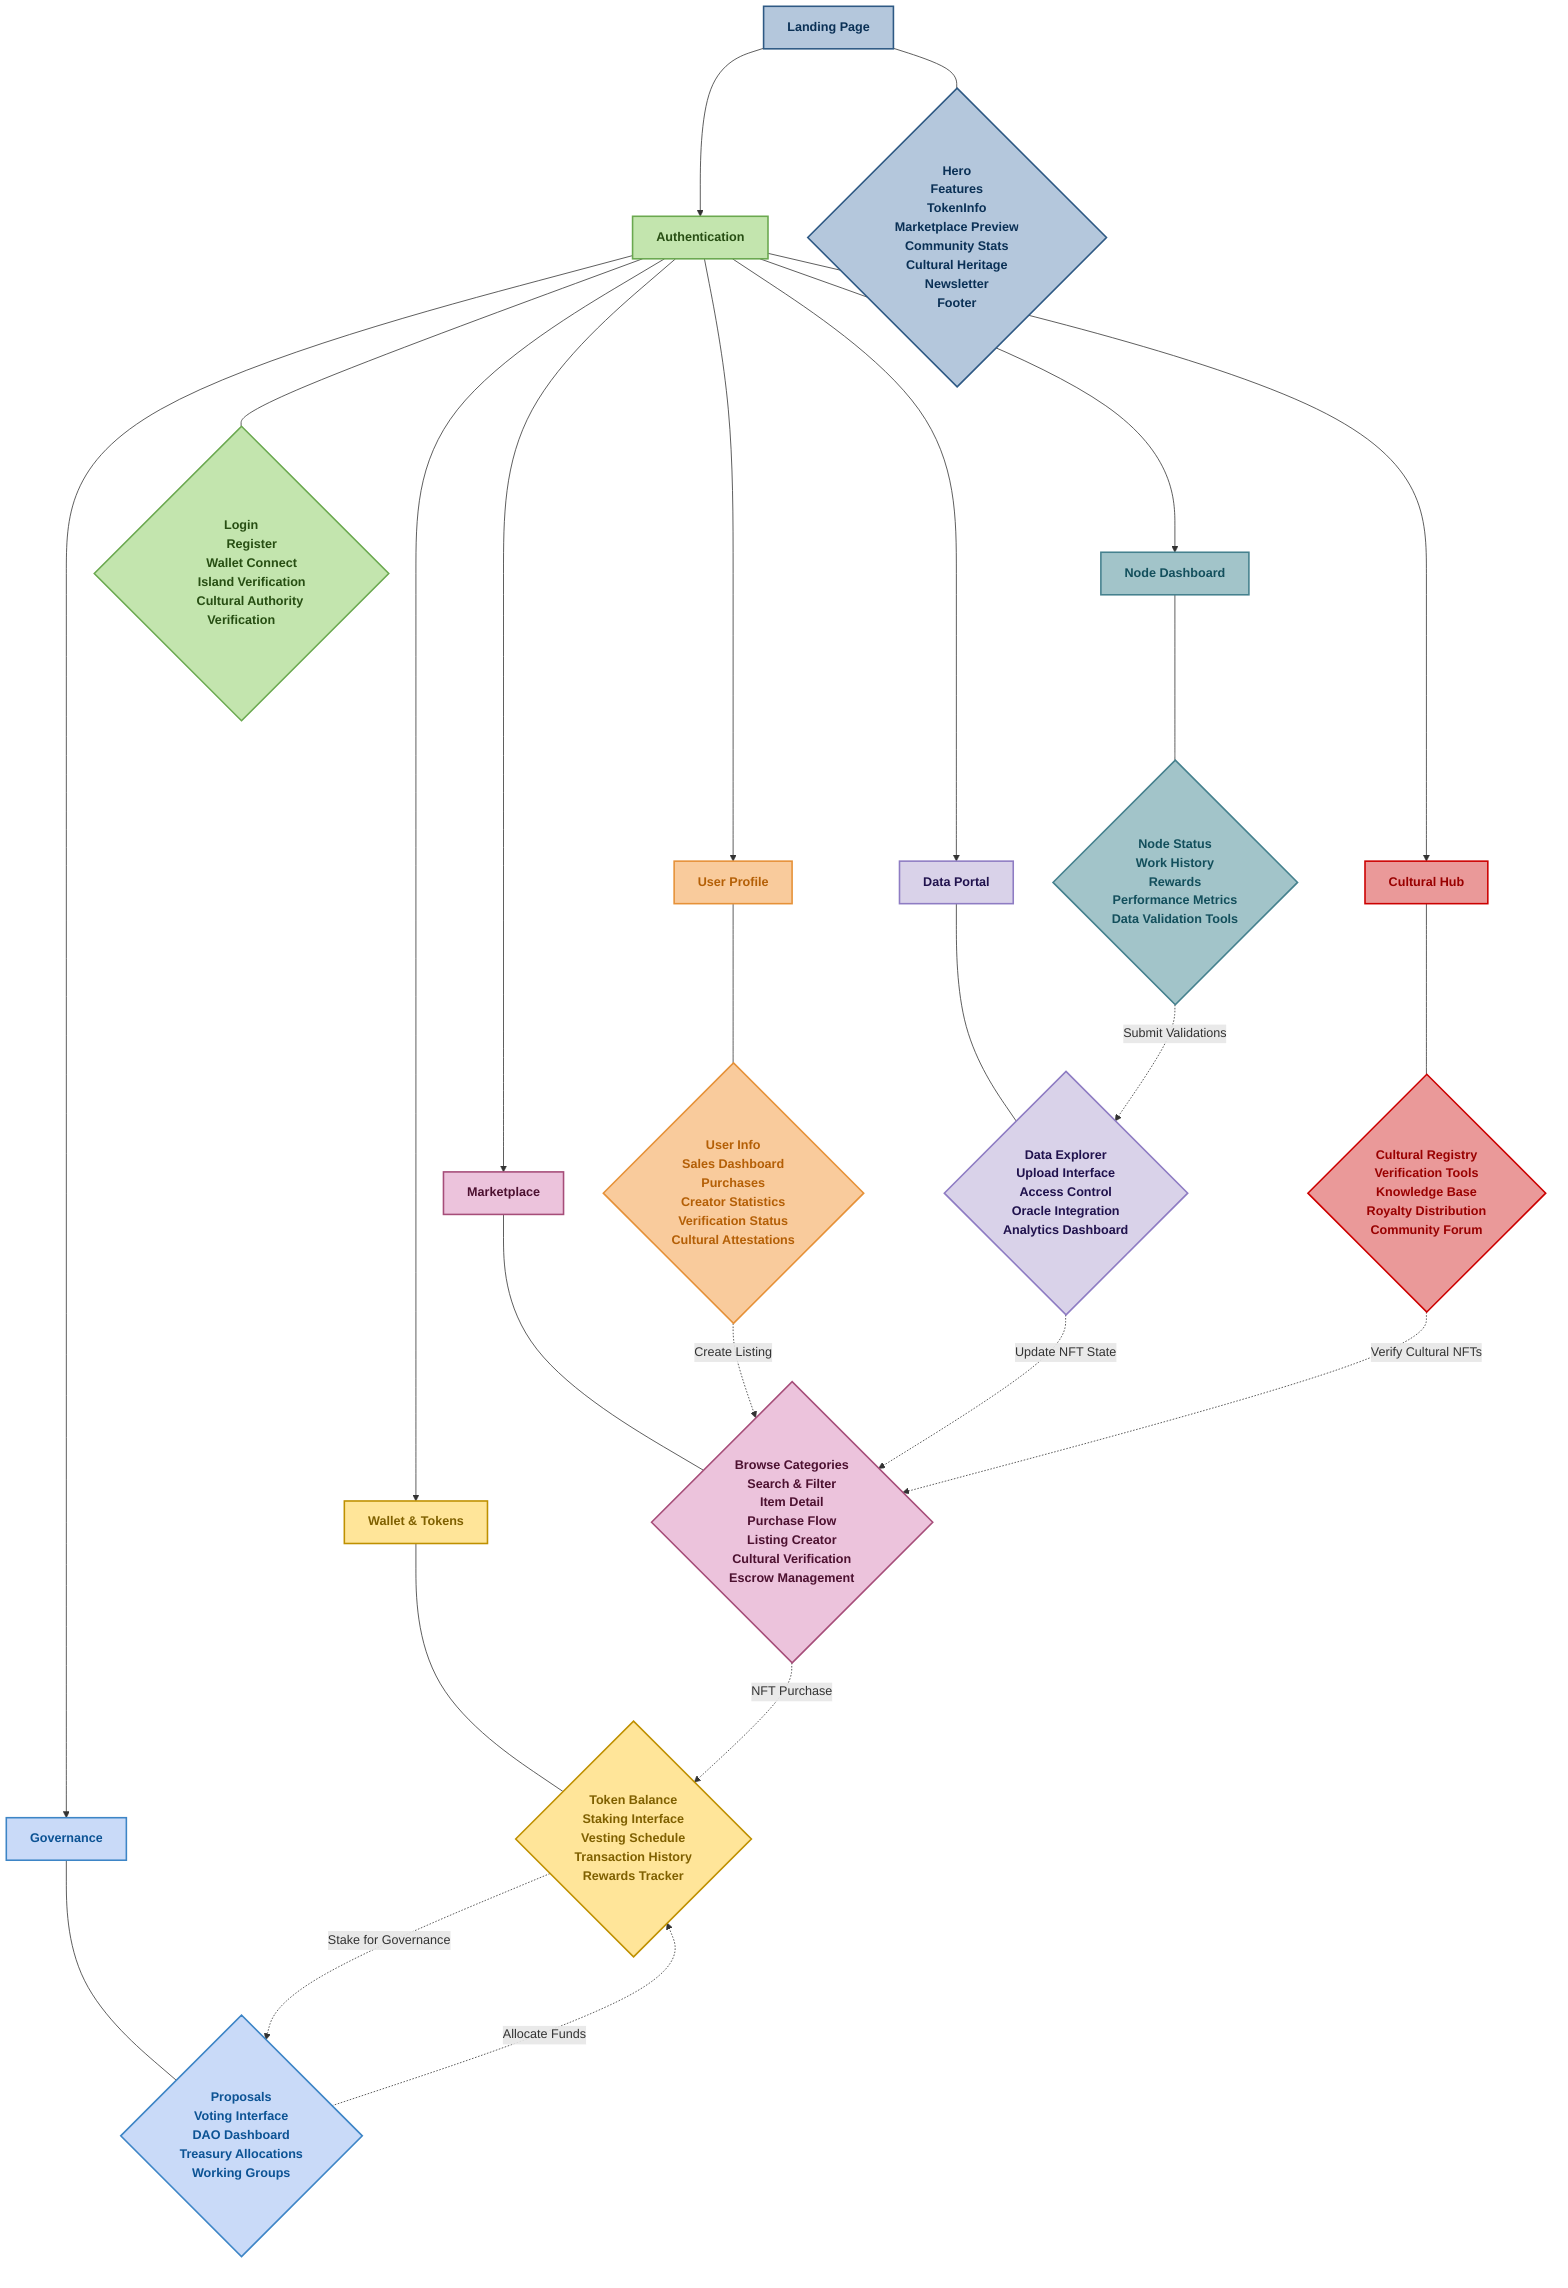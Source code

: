 flowchart TD
    %% Node styling
    classDef landingClass fill:#B4C7DC,stroke:#2E5984,stroke-width:2px,color:#0A3055,font-weight:bold
    classDef authClass fill:#C3E5AE,stroke:#6AA84F,stroke-width:2px,color:#274E13,font-weight:bold
    classDef marketClass fill:#ECC3DC,stroke:#A64D79,stroke-width:2px,color:#4C1130,font-weight:bold
    classDef walletClass fill:#FFE599,stroke:#BF9000,stroke-width:2px,color:#7F6000,font-weight:bold
    classDef profileClass fill:#F9CB9C,stroke:#E69138,stroke-width:2px,color:#B45F06,font-weight:bold
    classDef nodeClass fill:#A2C4C9,stroke:#45818E,stroke-width:2px,color:#134F5C,font-weight:bold
    classDef dataClass fill:#D9D2E9,stroke:#8E7CC3,stroke-width:2px,color:#20124D,font-weight:bold
    classDef govClass fill:#C9DAF8,stroke:#3D85C6,stroke-width:2px,color:#0C5394,font-weight:bold
    classDef adminClass fill:#EA9999,stroke:#CC0000,stroke-width:2px,color:#990000,font-weight:bold

    %% Main Pages
    Landing[Landing Page]:::landingClass
    Auth[Authentication]:::authClass
    Marketplace[Marketplace]:::marketClass
    Wallet[Wallet & Tokens]:::walletClass
    Profile[User Profile]:::profileClass
    NodeDash[Node Dashboard]:::nodeClass
    DataPortal[Data Portal]:::dataClass
    Governance[Governance]:::govClass
    CulturalHub[Cultural Hub]:::adminClass
    
    %% Landing Page Components
    LandingComponents{
      Hero
      Features
      TokenInfo
      Marketplace Preview
      Community Stats
      Cultural Heritage
      Newsletter
      Footer
    }:::landingClass
    
    %% Auth Components
    AuthComponents{
      Login
      Register
      Wallet Connect
      Island Verification
      Cultural Authority Verification
    }:::authClass
    
    %% Marketplace Components
    MarketplaceComponents{
      Browse Categories
      Search & Filter
      Item Detail
      Purchase Flow
      Listing Creator
      Cultural Verification
      Escrow Management
    }:::marketClass
    
    %% Wallet Components
    WalletComponents{
      Token Balance
      Staking Interface
      Vesting Schedule
      Transaction History
      Rewards Tracker
    }:::walletClass
    
    %% Profile Components
    ProfileComponents{
      User Info
      Sales Dashboard
      Purchases
      Creator Statistics
      Verification Status
      Cultural Attestations
    }:::profileClass
    
    %% Node Dashboard Components
    NodeComponents{
      Node Status
      Work History
      Rewards
      Performance Metrics
      Data Validation Tools
    }:::nodeClass
    
    %% Data Portal Components
    DataComponents{
      Data Explorer
      Upload Interface
      Access Control
      Oracle Integration
      Analytics Dashboard
    }:::dataClass
    
    %% Governance Components
    GovernanceComponents{
      Proposals
      Voting Interface
      DAO Dashboard
      Treasury Allocations
      Working Groups
    }:::govClass
    
    %% Cultural Hub Components
    CulturalComponents{
      Cultural Registry
      Verification Tools
      Knowledge Base
      Royalty Distribution
      Community Forum
    }:::adminClass
    
    %% Main Flow
    Landing --> Auth
    Auth --> Marketplace
    Auth --> Wallet
    Auth --> Profile
    Auth --> NodeDash
    Auth --> DataPortal
    Auth --> Governance
    Auth --> CulturalHub
    
    %% Component Connections
    Landing --- LandingComponents
    Auth --- AuthComponents
    Marketplace --- MarketplaceComponents
    Wallet --- WalletComponents
    Profile --- ProfileComponents
    NodeDash --- NodeComponents
    DataPortal --- DataComponents
    Governance --- GovernanceComponents
    CulturalHub --- CulturalComponents
    
    %% Cross-Component Interactions
    MarketplaceComponents -.->|"NFT Purchase"| WalletComponents
    WalletComponents -.->|"Stake for Governance"| GovernanceComponents
    ProfileComponents -.->|"Create Listing"| MarketplaceComponents
    NodeComponents -.->|"Submit Validations"| DataComponents
    DataComponents -.->|"Update NFT State"| MarketplaceComponents
    CulturalComponents -.->|"Verify Cultural NFTs"| MarketplaceComponents
    GovernanceComponents -.->|"Allocate Funds"| WalletComponents